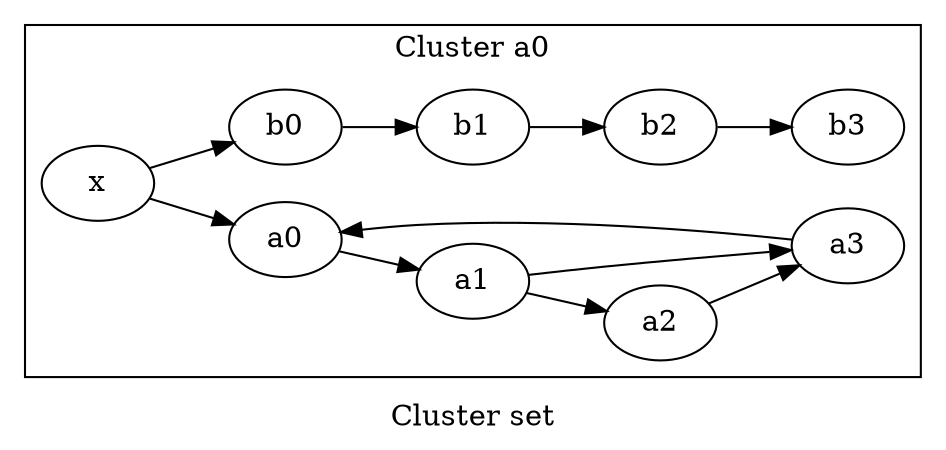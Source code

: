 digraph G
{
graph [ label="Cluster set" rankdir="LR" ]

subgraph "cluster a0"
{
graph [ label="Cluster a0" rankdir="LR" ]

"a0"
"a1"
"a0" -> "a1" [ label="" ]
"a1"
"a2"
"a1" -> "a2" [ label="" ]
"a1"
"a3"
"a1" -> "a3" [ label="" ]
"a2"
"a3"
"a2" -> "a3" [ label="" ]
"a3"
"a0"
"a3" -> "a0" [ label="" ]
"b0"
"b1"
"b0" -> "b1" [ label="" ]
"b1"
"b2"
"b1" -> "b2" [ label="" ]
"b2"
"b3"
"b2" -> "b3" [ label="" ]
"x"
"a0"
"x" -> "a0" [ label="" ]
"x"
"b0"
"x" -> "b0" [ label="" ]
}
}

